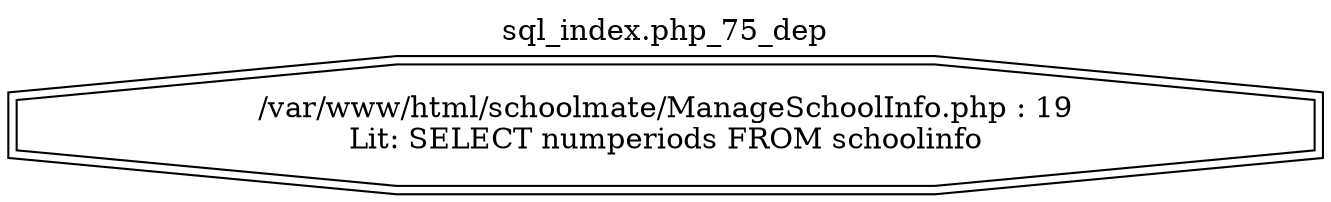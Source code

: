 digraph cfg {
  label="sql_index.php_75_dep";
  labelloc=t;
  n1 [shape=doubleoctagon, label="/var/www/html/schoolmate/ManageSchoolInfo.php : 19\nLit: SELECT numperiods FROM schoolinfo\n"];
}
